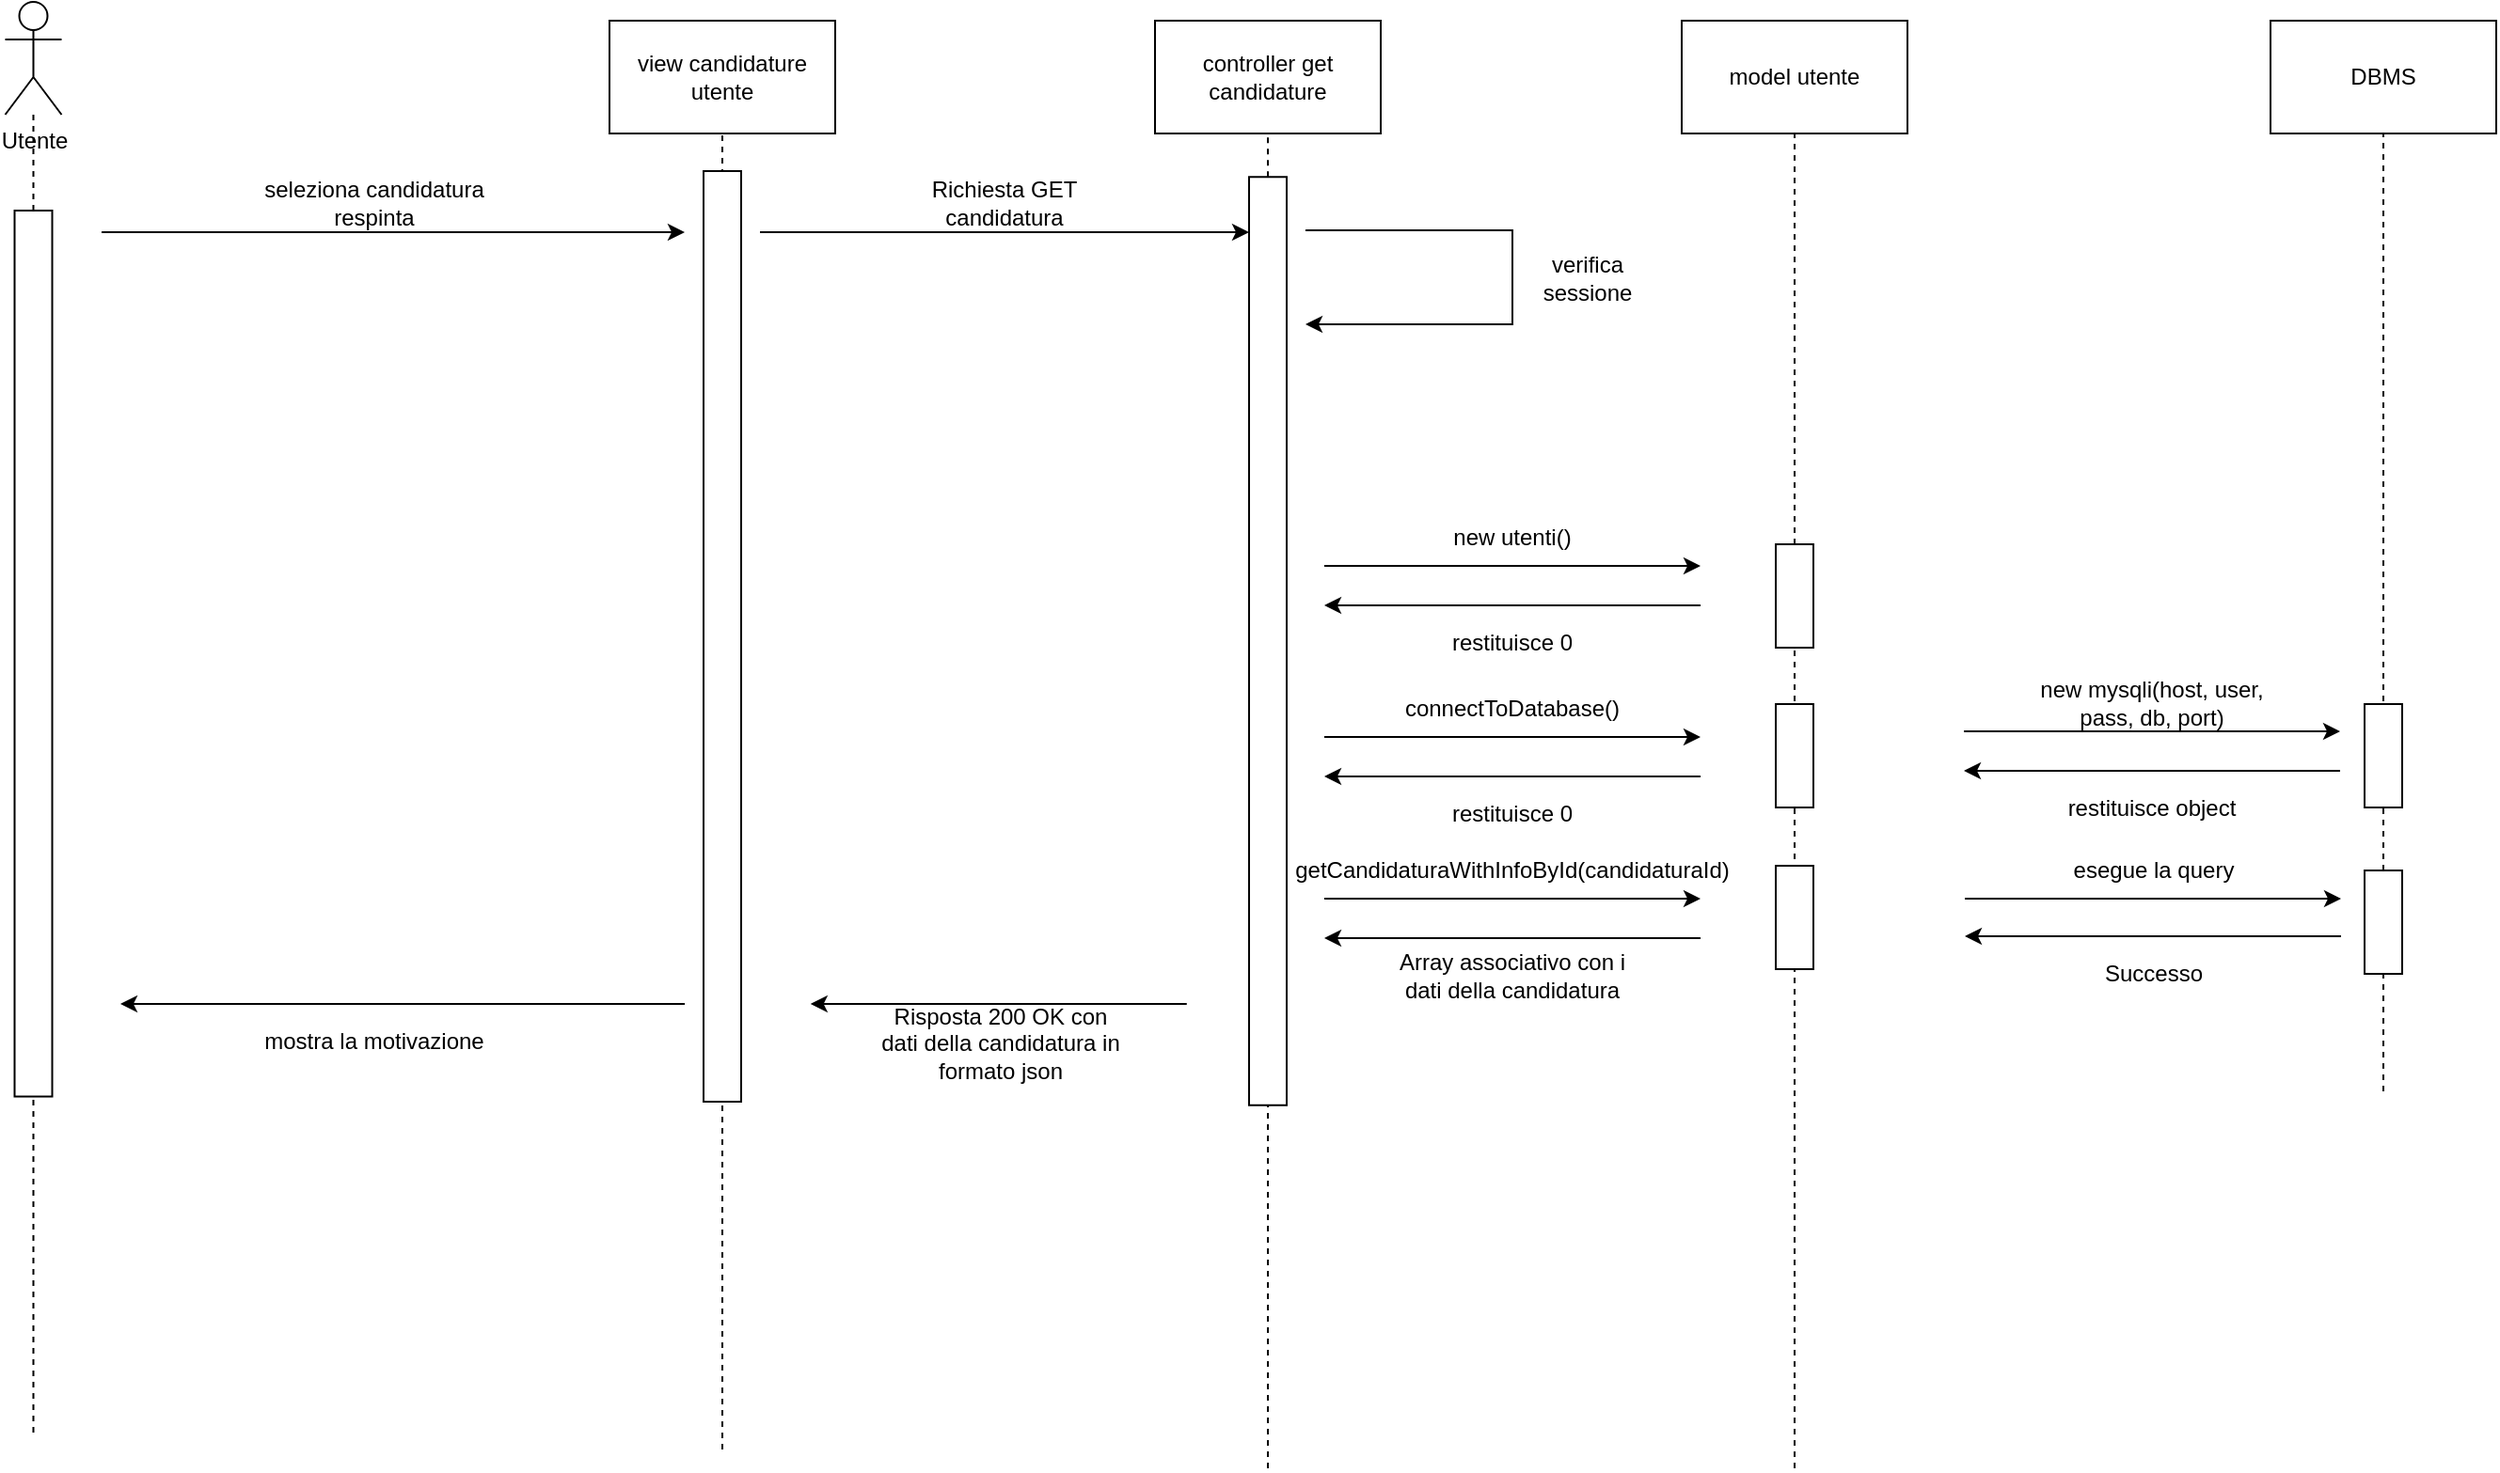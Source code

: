 <mxfile version="27.1.1">
  <diagram id="gwUhwwIQdEspnQJv_WbK" name="Pagina-1">
    <mxGraphModel dx="1699" dy="1652" grid="1" gridSize="10" guides="1" tooltips="1" connect="1" arrows="1" fold="1" page="1" pageScale="1" pageWidth="827" pageHeight="1169" math="0" shadow="0">
      <root>
        <mxCell id="0" />
        <mxCell id="1" parent="0" />
        <mxCell id="FgpJdpsvdST_ZWDqFQEa-1" value="Utente" style="shape=umlActor;verticalLabelPosition=bottom;verticalAlign=top;html=1;outlineConnect=0;" parent="1" vertex="1">
          <mxGeometry x="-351.25" y="-150" width="30" height="60" as="geometry" />
        </mxCell>
        <mxCell id="FgpJdpsvdST_ZWDqFQEa-4" value="" style="endArrow=none;dashed=1;html=1;rounded=0;" parent="1" source="WTWF-vKirUXl5wXtsg50-43" target="FgpJdpsvdST_ZWDqFQEa-1" edge="1">
          <mxGeometry width="50" height="50" relative="1" as="geometry">
            <mxPoint x="-336.25" y="611" as="sourcePoint" />
            <mxPoint x="-321.25" y="191" as="targetPoint" />
            <Array as="points" />
          </mxGeometry>
        </mxCell>
        <mxCell id="FgpJdpsvdST_ZWDqFQEa-5" value="controller get candidature" style="rounded=0;whiteSpace=wrap;html=1;" parent="1" vertex="1">
          <mxGeometry x="260" y="-140" width="120" height="60" as="geometry" />
        </mxCell>
        <mxCell id="FgpJdpsvdST_ZWDqFQEa-6" value="" style="endArrow=none;dashed=1;html=1;rounded=0;" parent="1" source="WTWF-vKirUXl5wXtsg50-3" target="FgpJdpsvdST_ZWDqFQEa-5" edge="1">
          <mxGeometry width="50" height="50" relative="1" as="geometry">
            <mxPoint x="320" y="630" as="sourcePoint" />
            <mxPoint x="319.5" y="80" as="targetPoint" />
          </mxGeometry>
        </mxCell>
        <mxCell id="FgpJdpsvdST_ZWDqFQEa-7" value="model utente" style="rounded=0;whiteSpace=wrap;html=1;" parent="1" vertex="1">
          <mxGeometry x="540" y="-140" width="120" height="60" as="geometry" />
        </mxCell>
        <mxCell id="FgpJdpsvdST_ZWDqFQEa-10" value="" style="endArrow=none;dashed=1;html=1;rounded=0;entryX=0.5;entryY=1;entryDx=0;entryDy=0;" parent="1" source="WTWF-vKirUXl5wXtsg50-8" target="FgpJdpsvdST_ZWDqFQEa-7" edge="1">
          <mxGeometry width="50" height="50" relative="1" as="geometry">
            <mxPoint x="599.5" y="320" as="sourcePoint" />
            <mxPoint x="599.5" y="70" as="targetPoint" />
          </mxGeometry>
        </mxCell>
        <mxCell id="WTWF-vKirUXl5wXtsg50-1" value="" style="endArrow=classic;html=1;rounded=0;" parent="1" edge="1">
          <mxGeometry width="50" height="50" relative="1" as="geometry">
            <mxPoint x="50" y="-27.5" as="sourcePoint" />
            <mxPoint x="310" y="-27.5" as="targetPoint" />
          </mxGeometry>
        </mxCell>
        <mxCell id="WTWF-vKirUXl5wXtsg50-2" value="Richiesta GET candidatura" style="text;html=1;align=center;verticalAlign=middle;whiteSpace=wrap;rounded=0;" parent="1" vertex="1">
          <mxGeometry x="110" y="-58.5" width="140" height="30" as="geometry" />
        </mxCell>
        <mxCell id="WTWF-vKirUXl5wXtsg50-4" value="" style="endArrow=classic;html=1;rounded=0;" parent="1" edge="1">
          <mxGeometry width="50" height="50" relative="1" as="geometry">
            <mxPoint x="350" y="150" as="sourcePoint" />
            <mxPoint x="550" y="150" as="targetPoint" />
          </mxGeometry>
        </mxCell>
        <mxCell id="WTWF-vKirUXl5wXtsg50-5" value="new utenti()" style="text;html=1;align=center;verticalAlign=middle;whiteSpace=wrap;rounded=0;" parent="1" vertex="1">
          <mxGeometry x="380" y="120" width="140" height="30" as="geometry" />
        </mxCell>
        <mxCell id="WTWF-vKirUXl5wXtsg50-6" value="" style="endArrow=classic;html=1;rounded=0;" parent="1" edge="1">
          <mxGeometry width="50" height="50" relative="1" as="geometry">
            <mxPoint x="550" y="171" as="sourcePoint" />
            <mxPoint x="350" y="171" as="targetPoint" />
          </mxGeometry>
        </mxCell>
        <mxCell id="WTWF-vKirUXl5wXtsg50-7" value="restituisce 0" style="text;html=1;align=center;verticalAlign=middle;whiteSpace=wrap;rounded=0;" parent="1" vertex="1">
          <mxGeometry x="380" y="176" width="140" height="30" as="geometry" />
        </mxCell>
        <mxCell id="WTWF-vKirUXl5wXtsg50-9" value="" style="endArrow=none;dashed=1;html=1;rounded=0;" parent="1" target="WTWF-vKirUXl5wXtsg50-8" edge="1">
          <mxGeometry width="50" height="50" relative="1" as="geometry">
            <mxPoint x="600" y="630" as="sourcePoint" />
            <mxPoint x="599.5" y="70" as="targetPoint" />
          </mxGeometry>
        </mxCell>
        <mxCell id="WTWF-vKirUXl5wXtsg50-8" value="" style="rounded=0;whiteSpace=wrap;html=1;rotation=90;" parent="1" vertex="1">
          <mxGeometry x="572.5" y="156" width="55" height="20" as="geometry" />
        </mxCell>
        <mxCell id="WTWF-vKirUXl5wXtsg50-12" value="" style="endArrow=classic;html=1;rounded=0;" parent="1" edge="1">
          <mxGeometry width="50" height="50" relative="1" as="geometry">
            <mxPoint x="350" y="241" as="sourcePoint" />
            <mxPoint x="550" y="241" as="targetPoint" />
          </mxGeometry>
        </mxCell>
        <mxCell id="WTWF-vKirUXl5wXtsg50-13" value="connectToDatabase()" style="text;html=1;align=center;verticalAlign=middle;whiteSpace=wrap;rounded=0;" parent="1" vertex="1">
          <mxGeometry x="380" y="211" width="140" height="30" as="geometry" />
        </mxCell>
        <mxCell id="WTWF-vKirUXl5wXtsg50-14" value="" style="endArrow=classic;html=1;rounded=0;" parent="1" edge="1">
          <mxGeometry width="50" height="50" relative="1" as="geometry">
            <mxPoint x="550" y="262" as="sourcePoint" />
            <mxPoint x="350" y="262" as="targetPoint" />
          </mxGeometry>
        </mxCell>
        <mxCell id="WTWF-vKirUXl5wXtsg50-15" value="restituisce 0" style="text;html=1;align=center;verticalAlign=middle;whiteSpace=wrap;rounded=0;" parent="1" vertex="1">
          <mxGeometry x="380" y="267" width="140" height="30" as="geometry" />
        </mxCell>
        <mxCell id="WTWF-vKirUXl5wXtsg50-16" value="" style="rounded=0;whiteSpace=wrap;html=1;rotation=90;" parent="1" vertex="1">
          <mxGeometry x="572.5" y="241" width="55" height="20" as="geometry" />
        </mxCell>
        <mxCell id="WTWF-vKirUXl5wXtsg50-17" value="" style="endArrow=classic;html=1;rounded=0;" parent="1" edge="1">
          <mxGeometry width="50" height="50" relative="1" as="geometry">
            <mxPoint x="350" y="327" as="sourcePoint" />
            <mxPoint x="550" y="327" as="targetPoint" />
          </mxGeometry>
        </mxCell>
        <mxCell id="WTWF-vKirUXl5wXtsg50-18" value="getCandidaturaWithInfoById(candidaturaId)" style="text;html=1;align=center;verticalAlign=middle;whiteSpace=wrap;rounded=0;" parent="1" vertex="1">
          <mxGeometry x="380" y="297" width="140" height="30" as="geometry" />
        </mxCell>
        <mxCell id="WTWF-vKirUXl5wXtsg50-19" value="" style="endArrow=classic;html=1;rounded=0;" parent="1" edge="1">
          <mxGeometry width="50" height="50" relative="1" as="geometry">
            <mxPoint x="550" y="348" as="sourcePoint" />
            <mxPoint x="350" y="348" as="targetPoint" />
          </mxGeometry>
        </mxCell>
        <mxCell id="WTWF-vKirUXl5wXtsg50-20" value="Array associativo con i dati della candidatura" style="text;html=1;align=center;verticalAlign=middle;whiteSpace=wrap;rounded=0;" parent="1" vertex="1">
          <mxGeometry x="380" y="353" width="140" height="30" as="geometry" />
        </mxCell>
        <mxCell id="WTWF-vKirUXl5wXtsg50-21" value="" style="rounded=0;whiteSpace=wrap;html=1;rotation=90;" parent="1" vertex="1">
          <mxGeometry x="572.5" y="327" width="55" height="20" as="geometry" />
        </mxCell>
        <mxCell id="WTWF-vKirUXl5wXtsg50-36" value="view candidature utente" style="rounded=0;whiteSpace=wrap;html=1;" parent="1" vertex="1">
          <mxGeometry x="-30" y="-140" width="120" height="60" as="geometry" />
        </mxCell>
        <mxCell id="WTWF-vKirUXl5wXtsg50-37" value="" style="endArrow=none;dashed=1;html=1;rounded=0;entryX=0.5;entryY=1;entryDx=0;entryDy=0;" parent="1" target="WTWF-vKirUXl5wXtsg50-36" edge="1">
          <mxGeometry width="50" height="50" relative="1" as="geometry">
            <mxPoint x="30" y="620" as="sourcePoint" />
            <mxPoint x="29.5" y="80" as="targetPoint" />
          </mxGeometry>
        </mxCell>
        <mxCell id="WTWF-vKirUXl5wXtsg50-40" value="" style="endArrow=classic;html=1;rounded=0;" parent="1" edge="1">
          <mxGeometry width="50" height="50" relative="1" as="geometry">
            <mxPoint x="276.88" y="383" as="sourcePoint" />
            <mxPoint x="76.88" y="383" as="targetPoint" />
          </mxGeometry>
        </mxCell>
        <mxCell id="WTWF-vKirUXl5wXtsg50-42" value="Risposta 200 OK con dati della candidatura in formato json" style="text;html=1;align=center;verticalAlign=middle;whiteSpace=wrap;rounded=0;" parent="1" vertex="1">
          <mxGeometry x="113.13" y="389" width="130" height="30" as="geometry" />
        </mxCell>
        <mxCell id="WTWF-vKirUXl5wXtsg50-44" value="" style="endArrow=none;dashed=1;html=1;rounded=0;" parent="1" target="WTWF-vKirUXl5wXtsg50-43" edge="1">
          <mxGeometry width="50" height="50" relative="1" as="geometry">
            <mxPoint x="-336.25" y="611" as="sourcePoint" />
            <mxPoint x="-336.25" y="81" as="targetPoint" />
            <Array as="points">
              <mxPoint x="-336.25" y="151" />
            </Array>
          </mxGeometry>
        </mxCell>
        <mxCell id="WTWF-vKirUXl5wXtsg50-43" value="" style="rounded=0;whiteSpace=wrap;html=1;rotation=90;" parent="1" vertex="1">
          <mxGeometry x="-571.87" y="186.63" width="471.25" height="20" as="geometry" />
        </mxCell>
        <mxCell id="WTWF-vKirUXl5wXtsg50-48" value="" style="endArrow=classic;html=1;rounded=0;" parent="1" edge="1">
          <mxGeometry width="50" height="50" relative="1" as="geometry">
            <mxPoint x="-300" y="-27.5" as="sourcePoint" />
            <mxPoint x="10" y="-27.5" as="targetPoint" />
          </mxGeometry>
        </mxCell>
        <mxCell id="WTWF-vKirUXl5wXtsg50-49" value="seleziona candidatura respinta" style="text;html=1;align=center;verticalAlign=middle;whiteSpace=wrap;rounded=0;" parent="1" vertex="1">
          <mxGeometry x="-225" y="-58.5" width="140" height="30" as="geometry" />
        </mxCell>
        <mxCell id="WTWF-vKirUXl5wXtsg50-50" value="" style="endArrow=classic;html=1;rounded=0;" parent="1" edge="1">
          <mxGeometry width="50" height="50" relative="1" as="geometry">
            <mxPoint x="10" y="383" as="sourcePoint" />
            <mxPoint x="-290" y="383" as="targetPoint" />
          </mxGeometry>
        </mxCell>
        <mxCell id="WTWF-vKirUXl5wXtsg50-51" value="mostra la motivazione" style="text;html=1;align=center;verticalAlign=middle;whiteSpace=wrap;rounded=0;" parent="1" vertex="1">
          <mxGeometry x="-220" y="388" width="130" height="30" as="geometry" />
        </mxCell>
        <mxCell id="WTWF-vKirUXl5wXtsg50-57" value="" style="rounded=0;whiteSpace=wrap;html=1;rotation=90;" parent="1" vertex="1">
          <mxGeometry x="-217.5" y="177.5" width="495" height="20" as="geometry" />
        </mxCell>
        <mxCell id="WTWF-vKirUXl5wXtsg50-58" value="" style="endArrow=classic;html=1;rounded=0;" parent="1" edge="1">
          <mxGeometry width="50" height="50" relative="1" as="geometry">
            <mxPoint x="340" y="-28.5" as="sourcePoint" />
            <mxPoint x="340" y="21.5" as="targetPoint" />
            <Array as="points">
              <mxPoint x="450" y="-28.5" />
              <mxPoint x="450" y="-8.5" />
              <mxPoint x="450" y="21.5" />
            </Array>
          </mxGeometry>
        </mxCell>
        <mxCell id="WTWF-vKirUXl5wXtsg50-59" value="verifica sessione" style="text;html=1;align=center;verticalAlign=middle;whiteSpace=wrap;rounded=0;" parent="1" vertex="1">
          <mxGeometry x="450" y="-18.5" width="80" height="30" as="geometry" />
        </mxCell>
        <mxCell id="WTWF-vKirUXl5wXtsg50-60" value="" style="endArrow=none;dashed=1;html=1;rounded=0;" parent="1" target="WTWF-vKirUXl5wXtsg50-3" edge="1">
          <mxGeometry width="50" height="50" relative="1" as="geometry">
            <mxPoint x="320" y="630" as="sourcePoint" />
            <mxPoint x="320" y="-80" as="targetPoint" />
          </mxGeometry>
        </mxCell>
        <mxCell id="WTWF-vKirUXl5wXtsg50-3" value="" style="rounded=0;whiteSpace=wrap;html=1;rotation=90;" parent="1" vertex="1">
          <mxGeometry x="73.13" y="180" width="493.75" height="20" as="geometry" />
        </mxCell>
        <mxCell id="NASSD72JDTwXWikVJB15-1" value="DBMS" style="rounded=0;whiteSpace=wrap;html=1;" vertex="1" parent="1">
          <mxGeometry x="853" y="-140" width="120" height="60" as="geometry" />
        </mxCell>
        <mxCell id="NASSD72JDTwXWikVJB15-2" value="" style="endArrow=none;dashed=1;html=1;rounded=0;entryX=0.5;entryY=1;entryDx=0;entryDy=0;" edge="1" parent="1" target="NASSD72JDTwXWikVJB15-1">
          <mxGeometry width="50" height="50" relative="1" as="geometry">
            <mxPoint x="913" y="210" as="sourcePoint" />
            <mxPoint x="912.5" y="70" as="targetPoint" />
          </mxGeometry>
        </mxCell>
        <mxCell id="NASSD72JDTwXWikVJB15-3" value="" style="endArrow=none;dashed=1;html=1;rounded=0;" edge="1" parent="1" source="NASSD72JDTwXWikVJB15-10">
          <mxGeometry width="50" height="50" relative="1" as="geometry">
            <mxPoint x="913" y="630" as="sourcePoint" />
            <mxPoint x="913" y="193.5" as="targetPoint" />
          </mxGeometry>
        </mxCell>
        <mxCell id="NASSD72JDTwXWikVJB15-4" value="" style="rounded=0;whiteSpace=wrap;html=1;rotation=90;" vertex="1" parent="1">
          <mxGeometry x="885.5" y="241" width="55" height="20" as="geometry" />
        </mxCell>
        <mxCell id="NASSD72JDTwXWikVJB15-5" value="" style="endArrow=classic;html=1;rounded=0;" edge="1" parent="1">
          <mxGeometry width="50" height="50" relative="1" as="geometry">
            <mxPoint x="690" y="238" as="sourcePoint" />
            <mxPoint x="890" y="238" as="targetPoint" />
          </mxGeometry>
        </mxCell>
        <mxCell id="NASSD72JDTwXWikVJB15-6" value="new mysqli(host, user, pass, db, port)" style="text;html=1;align=center;verticalAlign=middle;whiteSpace=wrap;rounded=0;" vertex="1" parent="1">
          <mxGeometry x="720" y="208" width="140" height="30" as="geometry" />
        </mxCell>
        <mxCell id="NASSD72JDTwXWikVJB15-7" value="" style="endArrow=classic;html=1;rounded=0;" edge="1" parent="1">
          <mxGeometry width="50" height="50" relative="1" as="geometry">
            <mxPoint x="890" y="259" as="sourcePoint" />
            <mxPoint x="690" y="259" as="targetPoint" />
          </mxGeometry>
        </mxCell>
        <mxCell id="NASSD72JDTwXWikVJB15-8" value="restituisce object" style="text;html=1;align=center;verticalAlign=middle;whiteSpace=wrap;rounded=0;" vertex="1" parent="1">
          <mxGeometry x="720" y="264" width="140" height="30" as="geometry" />
        </mxCell>
        <mxCell id="NASSD72JDTwXWikVJB15-9" value="" style="endArrow=none;dashed=1;html=1;rounded=0;" edge="1" parent="1" target="NASSD72JDTwXWikVJB15-10">
          <mxGeometry width="50" height="50" relative="1" as="geometry">
            <mxPoint x="913" y="429.5" as="sourcePoint" />
            <mxPoint x="913" y="-187" as="targetPoint" />
          </mxGeometry>
        </mxCell>
        <mxCell id="NASSD72JDTwXWikVJB15-10" value="" style="rounded=0;whiteSpace=wrap;html=1;rotation=90;" vertex="1" parent="1">
          <mxGeometry x="885.5" y="329.5" width="55" height="20" as="geometry" />
        </mxCell>
        <mxCell id="NASSD72JDTwXWikVJB15-15" value="" style="endArrow=classic;html=1;rounded=0;" edge="1" parent="1">
          <mxGeometry width="50" height="50" relative="1" as="geometry">
            <mxPoint x="690.5" y="327" as="sourcePoint" />
            <mxPoint x="890.5" y="327" as="targetPoint" />
          </mxGeometry>
        </mxCell>
        <mxCell id="NASSD72JDTwXWikVJB15-16" value="esegue la query" style="text;html=1;align=center;verticalAlign=middle;whiteSpace=wrap;rounded=0;" vertex="1" parent="1">
          <mxGeometry x="720.5" y="297" width="140" height="30" as="geometry" />
        </mxCell>
        <mxCell id="NASSD72JDTwXWikVJB15-17" value="" style="endArrow=classic;html=1;rounded=0;" edge="1" parent="1">
          <mxGeometry width="50" height="50" relative="1" as="geometry">
            <mxPoint x="890.5" y="347" as="sourcePoint" />
            <mxPoint x="690.5" y="347" as="targetPoint" />
          </mxGeometry>
        </mxCell>
        <mxCell id="NASSD72JDTwXWikVJB15-18" value="Successo" style="text;html=1;align=center;verticalAlign=middle;whiteSpace=wrap;rounded=0;" vertex="1" parent="1">
          <mxGeometry x="720.5" y="352" width="140" height="30" as="geometry" />
        </mxCell>
      </root>
    </mxGraphModel>
  </diagram>
</mxfile>
